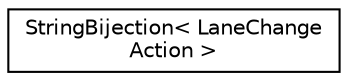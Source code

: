 digraph "Graphical Class Hierarchy"
{
  edge [fontname="Helvetica",fontsize="10",labelfontname="Helvetica",labelfontsize="10"];
  node [fontname="Helvetica",fontsize="10",shape=record];
  rankdir="LR";
  Node0 [label="StringBijection\< LaneChange\lAction \>",height=0.2,width=0.4,color="black", fillcolor="white", style="filled",URL="$d5/d41/class_string_bijection.html"];
}

